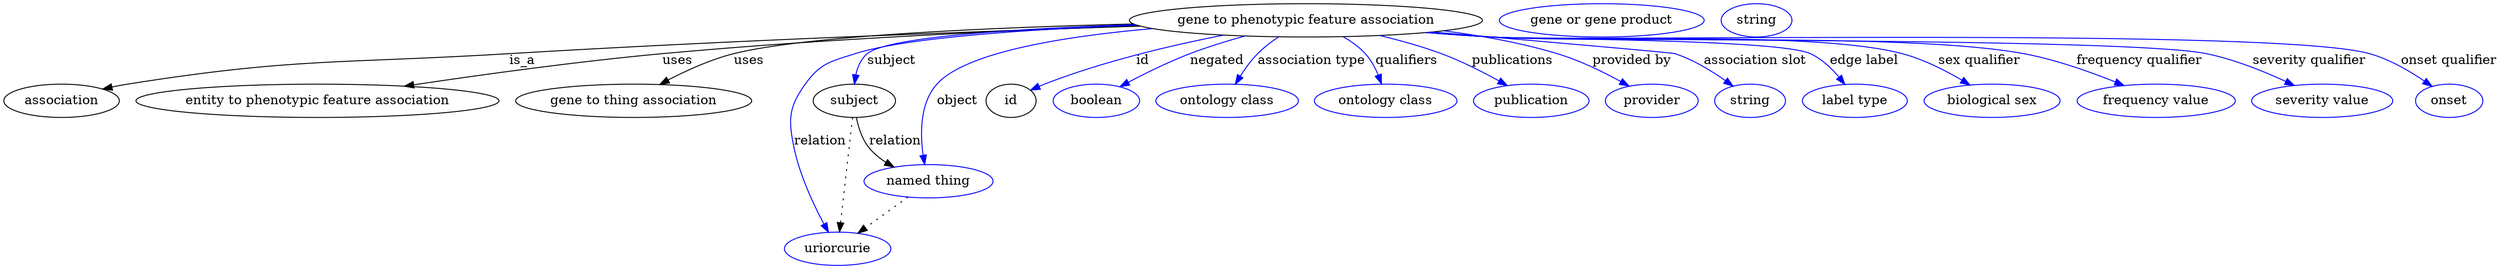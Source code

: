 digraph {
	graph [bb="0,0,2197.3,283"];
	node [label="\N"];
	"gene to phenotypic feature association"	 [height=0.5,
		label="gene to phenotypic feature association",
		pos="1152,265",
		width=4.0621];
	association	 [height=0.5,
		pos="50.046,178",
		width=1.3902];
	"gene to phenotypic feature association" -> association	 [label=is_a,
		lp="450.05,221.5",
		pos="e,86.894,190.26 1011.6,259.96 867.66,254.32 637.57,243.96 439.05,229 292.51,217.96 254.2,224.58 110.05,196 105.67,195.13 101.15,\
194.08 96.651,192.92"];
	"entity to phenotypic feature association"	 [height=0.5,
		pos="268.05,178",
		width=4.1524];
	"gene to phenotypic feature association" -> "entity to phenotypic feature association"	 [label=uses,
		lp="574.05,221.5",
		pos="e,343.85,193.53 1009.8,260.74 890.04,256.1 714.43,246.81 562.05,229 491.52,220.76 412.23,206.72 353.78,195.46"];
	"gene to thing association"	 [height=0.5,
		pos="534.05,178",
		width=2.7442];
	"gene to phenotypic feature association" -> "gene to thing association"	 [label=uses,
		lp="635.05,221.5",
		pos="e,557.98,195.72 1007.2,262.42 875.79,258.76 692.26,249.97 623.05,229 603.06,222.94 582.7,211.73 566.51,201.36"];
	subject	 [height=0.5,
		pos="730.05,178",
		width=0.99297];
	"gene to phenotypic feature association" -> subject	 [color=blue,
		label=subject,
		lp="768.55,221.5",
		pos="e,731.97,196.23 1011.9,259.77 904.08,254.54 769.94,244.94 749.05,229 741.76,223.44 737.26,214.77 734.49,206.14",
		style=solid];
	relation	 [color=blue,
		height=0.5,
		label=uriorcurie,
		pos="715.05,18",
		width=1.2638];
	"gene to phenotypic feature association" -> relation	 [color=blue,
		label=relation,
		lp="701.05,134.5",
		pos="e,707.31,36.091 1010.4,260.38 909.58,255.66 783.5,246.45 734.05,229 709.29,220.26 698.44,218.58 685.05,196 669.36,169.55 675.29,\
157.38 680.05,127 684.51,98.522 695.15,67.327 703.53,45.634",
		style=solid];
	object	 [color=blue,
		height=0.5,
		label="named thing",
		pos="798.05,91",
		width=1.5346];
	"gene to phenotypic feature association" -> object	 [color=blue,
		label=object,
		lp="828.05,178",
		pos="e,794.55,109.16 1028.9,255.21 943.54,245.73 840.24,227.93 811.05,196 792.34,175.55 791.17,142.73 793.36,119.22",
		style=solid];
	id	 [height=0.5,
		pos="881.05,178",
		width=0.75];
	"gene to phenotypic feature association" -> id	 [color=blue,
		label=id,
		lp="1011.5,221.5",
		pos="e,902.53,189.32 1083,249.07 1035.4,237.05 971.25,218.75 917.05,196 915.26,195.25 913.43,194.45 911.6,193.62",
		style=solid];
	negated	 [color=blue,
		height=0.5,
		label=boolean,
		pos="964.05,178",
		width=1.0652];
	"gene to phenotypic feature association" -> negated	 [color=blue,
		label=negated,
		lp="1077.5,221.5",
		pos="e,987.76,192.41 1102.6,248.06 1087.5,242.44 1070.9,235.86 1056,229 1035.9,219.7 1014.2,207.74 996.86,197.74",
		style=solid];
	"association type"	 [color=blue,
		height=0.5,
		label="ontology class",
		pos="1082,178",
		width=1.7151];
	"gene to phenotypic feature association" -> "association type"	 [color=blue,
		label="association type",
		lp="1157,221.5",
		pos="e,1091.2,195.8 1130.3,246.95 1124.4,241.49 1118.2,235.28 1113,229 1106.9,221.54 1101.2,212.77 1096.3,204.63",
		style=solid];
	qualifiers	 [color=blue,
		height=0.5,
		label="ontology class",
		pos="1223,178",
		width=1.7151];
	"gene to phenotypic feature association" -> qualifiers	 [color=blue,
		label=qualifiers,
		lp="1236,221.5",
		pos="e,1217.8,196.26 1181.5,247.29 1188.5,242.05 1195.6,235.86 1201,229 1206.5,222.13 1210.9,213.71 1214.2,205.69",
		style=solid];
	publications	 [color=blue,
		height=0.5,
		label=publication,
		pos="1353,178",
		width=1.3902];
	"gene to phenotypic feature association" -> publications	 [color=blue,
		label=publications,
		lp="1329.5,221.5",
		pos="e,1329.1,194.03 1212.7,248.6 1230.2,243.14 1249.2,236.5 1266,229 1284.6,220.74 1304.3,209.47 1320.2,199.63",
		style=solid];
	"provided by"	 [color=blue,
		height=0.5,
		label=provider,
		pos="1461,178",
		width=1.1193];
	"gene to phenotypic feature association" -> "provided by"	 [color=blue,
		label="provided by",
		lp="1433,221.5",
		pos="e,1438.5,193.03 1264.3,253.38 1297.9,248 1334.5,240.21 1367,229 1389,221.44 1412,209.07 1429.7,198.42",
		style=solid];
	"association slot"	 [color=blue,
		height=0.5,
		label=string,
		pos="1550,178",
		width=0.84854];
	"gene to phenotypic feature association" -> "association slot"	 [color=blue,
		label="association slot",
		lp="1543,221.5",
		pos="e,1532.2,192.77 1258.3,252.58 1274.7,250.69 1291.3,248.78 1307,247 1379.5,238.8 1401.3,253.22 1470,229 1489.5,222.14 1509.1,209.76 \
1524,198.92",
		style=solid];
	"edge label"	 [color=blue,
		height=0.5,
		label="label type",
		pos="1644,178",
		width=1.2638];
	"gene to phenotypic feature association" -> "edge label"	 [color=blue,
		label="edge label",
		lp="1640,221.5",
		pos="e,1630.9,195.24 1255.4,252.25 1272.6,250.34 1290.3,248.5 1307,247 1369.6,241.38 1531.3,253.78 1589,229 1602.5,223.23 1614.7,212.7 \
1624.2,202.7",
		style=solid];
	"sex qualifier"	 [color=blue,
		height=0.5,
		label="biological sex",
		pos="1767,178",
		width=1.661];
	"gene to phenotypic feature association" -> "sex qualifier"	 [color=blue,
		label="sex qualifier",
		lp="1742,221.5",
		pos="e,1743.3,194.6 1254.5,252.13 1272,250.21 1290,248.41 1307,247 1388,240.31 1593.8,250.74 1672,229 1694.2,222.86 1716.9,210.9 1734.6,\
200.1",
		style=solid];
	"frequency qualifier"	 [color=blue,
		height=0.5,
		label="frequency value",
		pos="1912,178",
		width=1.8776];
	"gene to phenotypic feature association" -> "frequency qualifier"	 [color=blue,
		label="frequency qualifier",
		lp="1881,221.5",
		pos="e,1879.9,193.9 1254.1,252.01 1271.7,250.09 1289.9,248.32 1307,247 1411.9,238.93 1677,250.24 1780,229 1811.4,222.53 1845.1,209.43 \
1870.5,198.12",
		style=solid];
	"severity qualifier"	 [color=blue,
		height=0.5,
		label="severity value",
		pos="2057,178",
		width=1.661];
	"gene to phenotypic feature association" -> "severity qualifier"	 [color=blue,
		label="severity qualifier",
		lp="2028.5,221.5",
		pos="e,2028,194 1253.2,251.96 1271.1,250.03 1289.6,248.26 1307,247 1446.7,236.91 1800.2,258.91 1937,229 1965.6,222.75 1995.9,209.82 2018.9,\
198.54",
		style=solid];
	"onset qualifier"	 [color=blue,
		height=0.5,
		label=onset,
		pos="2168,178",
		width=0.81243];
	"gene to phenotypic feature association" -> "onset qualifier"	 [color=blue,
		label="onset qualifier",
		lp="2151.5,221.5",
		pos="e,2149.8,192.09 1252.8,251.93 1270.8,249.98 1289.5,248.22 1307,247 1392.6,241.04 1996.4,252.04 2079,229 2101.7,222.69 2124.6,209.33 \
2141.6,197.86",
		style=solid];
	subject -> relation	 [pos="e,716.75,36.223 728.35,159.96 725.77,132.35 720.8,79.375 717.72,46.525",
		style=dotted];
	subject -> object	 [label=relation,
		lp="770.05,134.5",
		pos="e,770.69,106.85 734.08,159.74 737.01,149.4 741.76,136.65 749.05,127 752.89,121.91 757.64,117.23 762.67,113.03"];
	"gene to phenotypic feature association_subject"	 [color=blue,
		height=0.5,
		label="gene or gene product",
		pos="1401,265",
		width=2.3651];
	object -> relation	 [pos="e,733.91,34.588 778.8,74.069 767.72,64.326 753.64,51.941 741.53,41.291",
		style=dotted];
	association_id	 [color=blue,
		height=0.5,
		label=string,
		pos="1535,265",
		width=0.84854];
}
